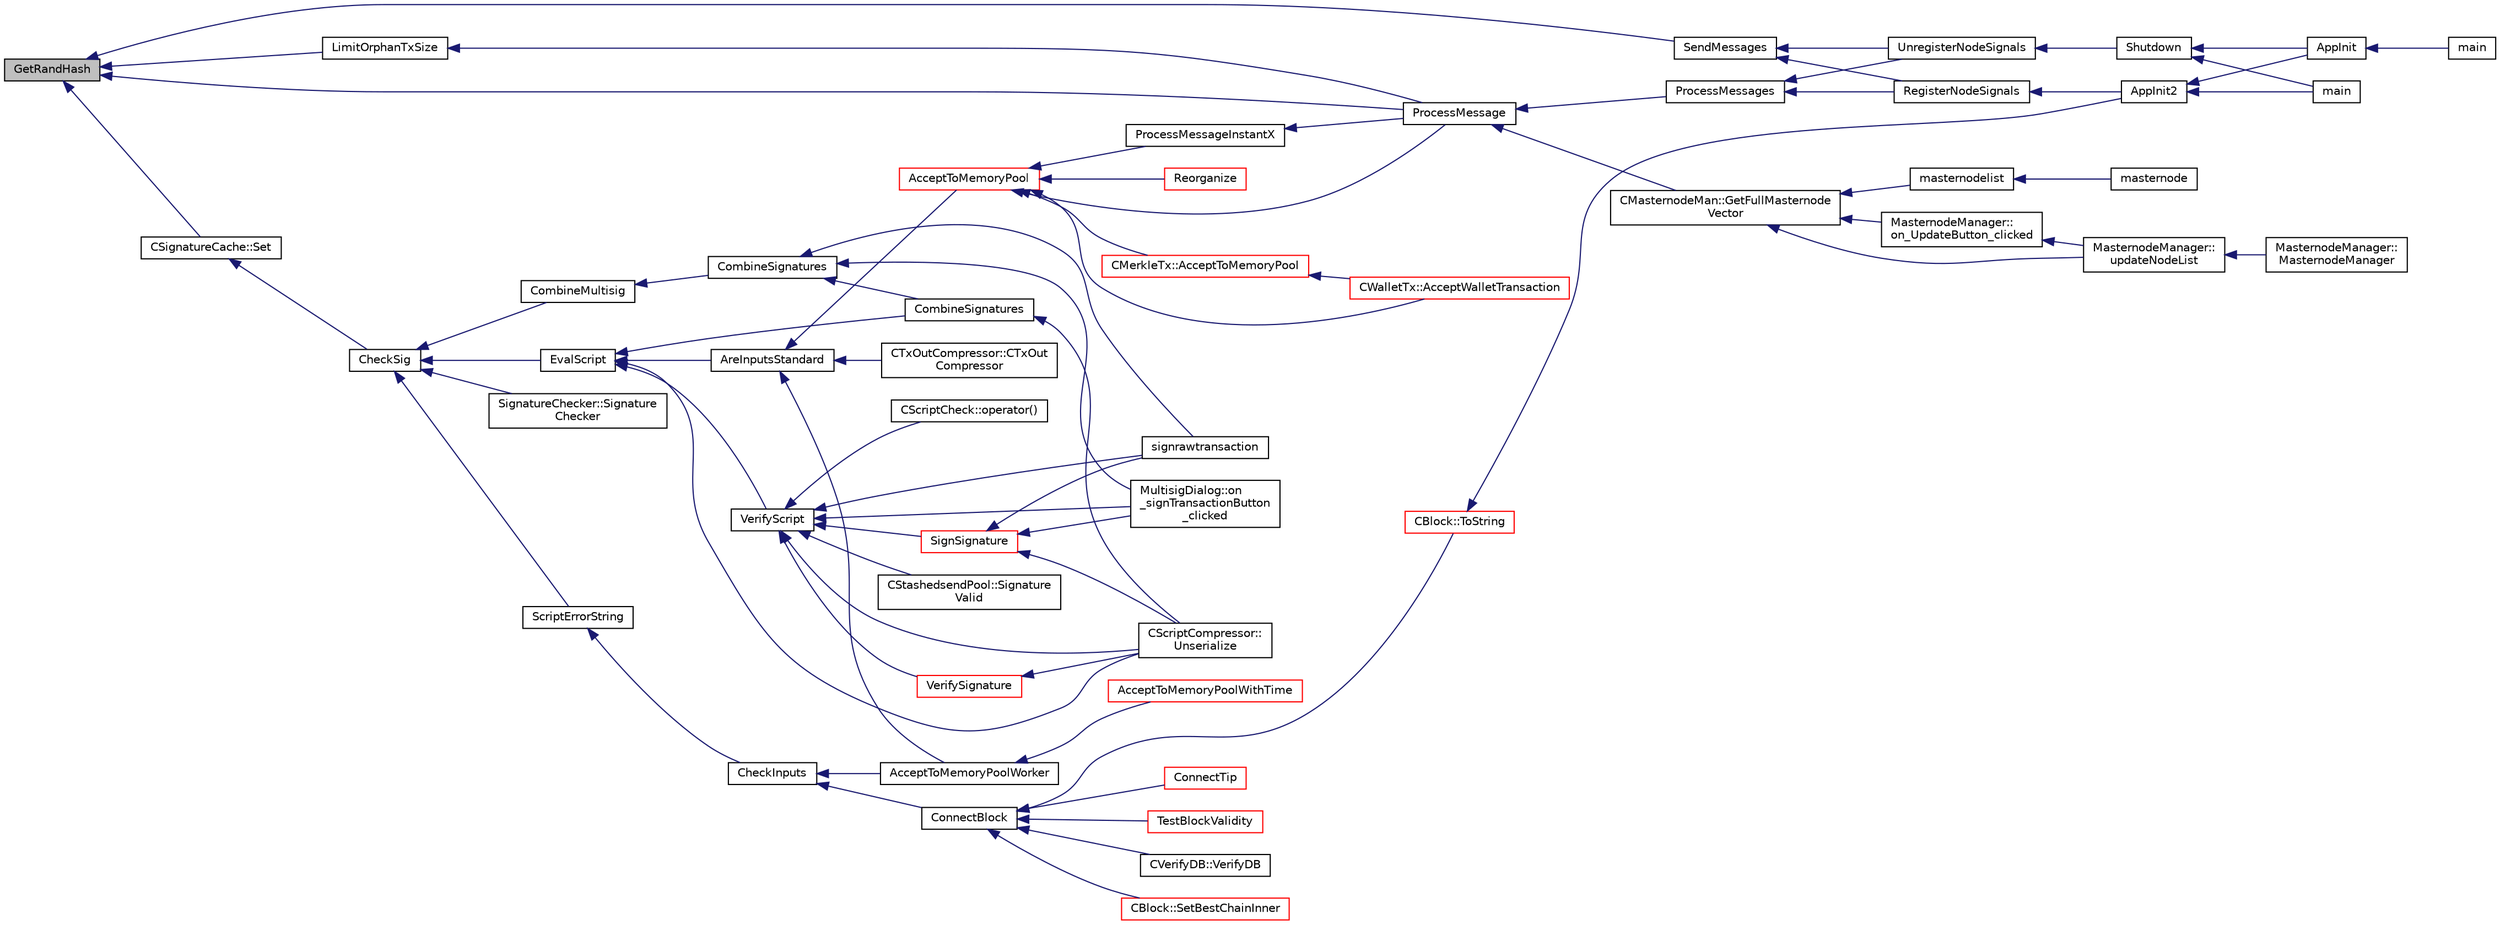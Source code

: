 digraph "GetRandHash"
{
  edge [fontname="Helvetica",fontsize="10",labelfontname="Helvetica",labelfontsize="10"];
  node [fontname="Helvetica",fontsize="10",shape=record];
  rankdir="LR";
  Node3321 [label="GetRandHash",height=0.2,width=0.4,color="black", fillcolor="grey75", style="filled", fontcolor="black"];
  Node3321 -> Node3322 [dir="back",color="midnightblue",fontsize="10",style="solid",fontname="Helvetica"];
  Node3322 [label="LimitOrphanTxSize",height=0.2,width=0.4,color="black", fillcolor="white", style="filled",URL="$df/d0a/main_8cpp.html#a03c1ac9fc43feb8f1d67e92f17cceb38"];
  Node3322 -> Node3323 [dir="back",color="midnightblue",fontsize="10",style="solid",fontname="Helvetica"];
  Node3323 [label="ProcessMessage",height=0.2,width=0.4,color="black", fillcolor="white", style="filled",URL="$df/d0a/main_8cpp.html#a8ba92b1a4bce3c835e887a9073d17d8e"];
  Node3323 -> Node3324 [dir="back",color="midnightblue",fontsize="10",style="solid",fontname="Helvetica"];
  Node3324 [label="ProcessMessages",height=0.2,width=0.4,color="black", fillcolor="white", style="filled",URL="$d4/dbf/main_8h.html#a196f9318f02448b85b28d612698934fd"];
  Node3324 -> Node3325 [dir="back",color="midnightblue",fontsize="10",style="solid",fontname="Helvetica"];
  Node3325 [label="RegisterNodeSignals",height=0.2,width=0.4,color="black", fillcolor="white", style="filled",URL="$d4/dbf/main_8h.html#ab02615ff65f91d69f8d786ec900baa8a",tooltip="Register with a network node to receive its signals. "];
  Node3325 -> Node3326 [dir="back",color="midnightblue",fontsize="10",style="solid",fontname="Helvetica"];
  Node3326 [label="AppInit2",height=0.2,width=0.4,color="black", fillcolor="white", style="filled",URL="$d8/dc0/init_8h.html#a1a4c1bfbf6ba1db77e988b89b9cadfd3",tooltip="Initialize ion. "];
  Node3326 -> Node3327 [dir="back",color="midnightblue",fontsize="10",style="solid",fontname="Helvetica"];
  Node3327 [label="AppInit",height=0.2,width=0.4,color="black", fillcolor="white", style="filled",URL="$d4/d35/iond_8cpp.html#ac59316b767e6984e1285f0531275286b"];
  Node3327 -> Node3328 [dir="back",color="midnightblue",fontsize="10",style="solid",fontname="Helvetica"];
  Node3328 [label="main",height=0.2,width=0.4,color="black", fillcolor="white", style="filled",URL="$d4/d35/iond_8cpp.html#a0ddf1224851353fc92bfbff6f499fa97"];
  Node3326 -> Node3329 [dir="back",color="midnightblue",fontsize="10",style="solid",fontname="Helvetica"];
  Node3329 [label="main",height=0.2,width=0.4,color="black", fillcolor="white", style="filled",URL="$d5/d2d/ion_8cpp.html#a0ddf1224851353fc92bfbff6f499fa97"];
  Node3324 -> Node3330 [dir="back",color="midnightblue",fontsize="10",style="solid",fontname="Helvetica"];
  Node3330 [label="UnregisterNodeSignals",height=0.2,width=0.4,color="black", fillcolor="white", style="filled",URL="$d4/dbf/main_8h.html#a3ef0cc6e9d9d6435ee2a5569244d6ebd",tooltip="Unregister a network node. "];
  Node3330 -> Node3331 [dir="back",color="midnightblue",fontsize="10",style="solid",fontname="Helvetica"];
  Node3331 [label="Shutdown",height=0.2,width=0.4,color="black", fillcolor="white", style="filled",URL="$d8/dc0/init_8h.html#ac5f038c2b480cf9ef5e19e3eba8dbaf9"];
  Node3331 -> Node3327 [dir="back",color="midnightblue",fontsize="10",style="solid",fontname="Helvetica"];
  Node3331 -> Node3329 [dir="back",color="midnightblue",fontsize="10",style="solid",fontname="Helvetica"];
  Node3323 -> Node3332 [dir="back",color="midnightblue",fontsize="10",style="solid",fontname="Helvetica"];
  Node3332 [label="CMasternodeMan::GetFullMasternode\lVector",height=0.2,width=0.4,color="black", fillcolor="white", style="filled",URL="$dc/d6b/class_c_masternode_man.html#ab39e213a7601e1bef2eba1d5d63206f5"];
  Node3332 -> Node3333 [dir="back",color="midnightblue",fontsize="10",style="solid",fontname="Helvetica"];
  Node3333 [label="MasternodeManager::\lupdateNodeList",height=0.2,width=0.4,color="black", fillcolor="white", style="filled",URL="$d9/d70/class_masternode_manager.html#a5485a8bd6ccf673027165cc1207dfae9"];
  Node3333 -> Node3334 [dir="back",color="midnightblue",fontsize="10",style="solid",fontname="Helvetica"];
  Node3334 [label="MasternodeManager::\lMasternodeManager",height=0.2,width=0.4,color="black", fillcolor="white", style="filled",URL="$d9/d70/class_masternode_manager.html#ad18cb99065e056e6b791e2356de826bf"];
  Node3332 -> Node3335 [dir="back",color="midnightblue",fontsize="10",style="solid",fontname="Helvetica"];
  Node3335 [label="MasternodeManager::\lon_UpdateButton_clicked",height=0.2,width=0.4,color="black", fillcolor="white", style="filled",URL="$d9/d70/class_masternode_manager.html#ae8d07b4d869e3eb09fe1be445eff0430"];
  Node3335 -> Node3333 [dir="back",color="midnightblue",fontsize="10",style="solid",fontname="Helvetica"];
  Node3332 -> Node3336 [dir="back",color="midnightblue",fontsize="10",style="solid",fontname="Helvetica"];
  Node3336 [label="masternodelist",height=0.2,width=0.4,color="black", fillcolor="white", style="filled",URL="$d5/d6b/rpcstashedsend_8cpp.html#a3a7ed7e37f21eb2912afc6e776f7236c"];
  Node3336 -> Node3337 [dir="back",color="midnightblue",fontsize="10",style="solid",fontname="Helvetica"];
  Node3337 [label="masternode",height=0.2,width=0.4,color="black", fillcolor="white", style="filled",URL="$d5/d6b/rpcstashedsend_8cpp.html#a30609e443aeb47c29ed0878d16b1b5e1"];
  Node3321 -> Node3323 [dir="back",color="midnightblue",fontsize="10",style="solid",fontname="Helvetica"];
  Node3321 -> Node3338 [dir="back",color="midnightblue",fontsize="10",style="solid",fontname="Helvetica"];
  Node3338 [label="SendMessages",height=0.2,width=0.4,color="black", fillcolor="white", style="filled",URL="$d4/dbf/main_8h.html#a711a5bdb30c9c9bbdc83011b1cbbe2f3"];
  Node3338 -> Node3325 [dir="back",color="midnightblue",fontsize="10",style="solid",fontname="Helvetica"];
  Node3338 -> Node3330 [dir="back",color="midnightblue",fontsize="10",style="solid",fontname="Helvetica"];
  Node3321 -> Node3339 [dir="back",color="midnightblue",fontsize="10",style="solid",fontname="Helvetica"];
  Node3339 [label="CSignatureCache::Set",height=0.2,width=0.4,color="black", fillcolor="white", style="filled",URL="$df/d87/class_c_signature_cache.html#ac2e63052c7b13f73fa0f6f4624e29c07"];
  Node3339 -> Node3340 [dir="back",color="midnightblue",fontsize="10",style="solid",fontname="Helvetica"];
  Node3340 [label="CheckSig",height=0.2,width=0.4,color="black", fillcolor="white", style="filled",URL="$dd/d0f/script_8cpp.html#af1a7eb0123f11ad1154249f4a4c1a9d1"];
  Node3340 -> Node3341 [dir="back",color="midnightblue",fontsize="10",style="solid",fontname="Helvetica"];
  Node3341 [label="ScriptErrorString",height=0.2,width=0.4,color="black", fillcolor="white", style="filled",URL="$de/d7f/script_8h.html#a5a9f070c3285c528226eef27820d9aa9"];
  Node3341 -> Node3342 [dir="back",color="midnightblue",fontsize="10",style="solid",fontname="Helvetica"];
  Node3342 [label="CheckInputs",height=0.2,width=0.4,color="black", fillcolor="white", style="filled",URL="$dd/d7d/validation_8cpp.html#a48897c72856156ef5606fc27fe1954f3",tooltip="Check whether all inputs of this transaction are valid (no double spends, scripts & sigs..."];
  Node3342 -> Node3343 [dir="back",color="midnightblue",fontsize="10",style="solid",fontname="Helvetica"];
  Node3343 [label="AcceptToMemoryPoolWorker",height=0.2,width=0.4,color="black", fillcolor="white", style="filled",URL="$dd/d7d/validation_8cpp.html#a274b0623037c72315662a07ecf760176"];
  Node3343 -> Node3344 [dir="back",color="midnightblue",fontsize="10",style="solid",fontname="Helvetica"];
  Node3344 [label="AcceptToMemoryPoolWithTime",height=0.2,width=0.4,color="red", fillcolor="white", style="filled",URL="$dd/d7d/validation_8cpp.html#a7e5d2eb678cdda338b2dc803a2d4999f",tooltip="(try to) add transaction to memory pool with a specified acceptance time "];
  Node3342 -> Node3354 [dir="back",color="midnightblue",fontsize="10",style="solid",fontname="Helvetica"];
  Node3354 [label="ConnectBlock",height=0.2,width=0.4,color="black", fillcolor="white", style="filled",URL="$dd/d7d/validation_8cpp.html#afafbb35ee38b98e832fcb8b159942055",tooltip="Apply the effects of this block (with given index) on the UTXO set represented by coins..."];
  Node3354 -> Node3355 [dir="back",color="midnightblue",fontsize="10",style="solid",fontname="Helvetica"];
  Node3355 [label="CBlock::SetBestChainInner",height=0.2,width=0.4,color="red", fillcolor="white", style="filled",URL="$d3/d51/class_c_block.html#a82c90ccbecf89a38ff56d8429514e2c2"];
  Node3354 -> Node3360 [dir="back",color="midnightblue",fontsize="10",style="solid",fontname="Helvetica"];
  Node3360 [label="CBlock::ToString",height=0.2,width=0.4,color="red", fillcolor="white", style="filled",URL="$d3/d51/class_c_block.html#a0e8a98f10831c00ae76b3a831c4804e5"];
  Node3360 -> Node3326 [dir="back",color="midnightblue",fontsize="10",style="solid",fontname="Helvetica"];
  Node3354 -> Node3366 [dir="back",color="midnightblue",fontsize="10",style="solid",fontname="Helvetica"];
  Node3366 [label="ConnectTip",height=0.2,width=0.4,color="red", fillcolor="white", style="filled",URL="$dd/d7d/validation_8cpp.html#a6aed3630ddc1f0822daf257250d4799a",tooltip="Connect a new block to chainActive. "];
  Node3354 -> Node3367 [dir="back",color="midnightblue",fontsize="10",style="solid",fontname="Helvetica"];
  Node3367 [label="TestBlockValidity",height=0.2,width=0.4,color="red", fillcolor="white", style="filled",URL="$db/d38/validation_8h.html#a12c39e969c9077605ae8a91730fb78d3",tooltip="Check a block is completely valid from start to finish (only works on top of our current best block..."];
  Node3354 -> Node3369 [dir="back",color="midnightblue",fontsize="10",style="solid",fontname="Helvetica"];
  Node3369 [label="CVerifyDB::VerifyDB",height=0.2,width=0.4,color="black", fillcolor="white", style="filled",URL="$d7/da0/class_c_verify_d_b.html#af12e07230f20d23cf01d417d0e785c49"];
  Node3340 -> Node3370 [dir="back",color="midnightblue",fontsize="10",style="solid",fontname="Helvetica"];
  Node3370 [label="EvalScript",height=0.2,width=0.4,color="black", fillcolor="white", style="filled",URL="$de/d7f/script_8h.html#a7f55c113b0164f50f214d94996b6b02a"];
  Node3370 -> Node3371 [dir="back",color="midnightblue",fontsize="10",style="solid",fontname="Helvetica"];
  Node3371 [label="AreInputsStandard",height=0.2,width=0.4,color="black", fillcolor="white", style="filled",URL="$d4/dbf/main_8h.html#a29901e539b487e09c90ff90c7560bd9d",tooltip="Check for standard transaction types. "];
  Node3371 -> Node3372 [dir="back",color="midnightblue",fontsize="10",style="solid",fontname="Helvetica"];
  Node3372 [label="AcceptToMemoryPool",height=0.2,width=0.4,color="red", fillcolor="white", style="filled",URL="$d4/dbf/main_8h.html#addea0e425b693b4c1be712c3ead94568",tooltip="(try to) add transaction to memory pool "];
  Node3372 -> Node3373 [dir="back",color="midnightblue",fontsize="10",style="solid",fontname="Helvetica"];
  Node3373 [label="ProcessMessageInstantX",height=0.2,width=0.4,color="black", fillcolor="white", style="filled",URL="$d6/d5f/instantx_8h.html#aa516cb499ead2691d8ab216a499db5d0"];
  Node3373 -> Node3323 [dir="back",color="midnightblue",fontsize="10",style="solid",fontname="Helvetica"];
  Node3372 -> Node3374 [dir="back",color="midnightblue",fontsize="10",style="solid",fontname="Helvetica"];
  Node3374 [label="CMerkleTx::AcceptToMemoryPool",height=0.2,width=0.4,color="red", fillcolor="white", style="filled",URL="$d1/dff/class_c_merkle_tx.html#a61126e811a53b941b3efdf5a4e83db90"];
  Node3374 -> Node3375 [dir="back",color="midnightblue",fontsize="10",style="solid",fontname="Helvetica"];
  Node3375 [label="CWalletTx::AcceptWalletTransaction",height=0.2,width=0.4,color="red", fillcolor="white", style="filled",URL="$d6/d53/class_c_wallet_tx.html#af6d1a5a731bb69e1d94de84eb6fd15a5"];
  Node3372 -> Node3375 [dir="back",color="midnightblue",fontsize="10",style="solid",fontname="Helvetica"];
  Node3372 -> Node3401 [dir="back",color="midnightblue",fontsize="10",style="solid",fontname="Helvetica"];
  Node3401 [label="Reorganize",height=0.2,width=0.4,color="red", fillcolor="white", style="filled",URL="$df/d0a/main_8cpp.html#ad8e09920f5a3ce2670c5efa26ef65227"];
  Node3372 -> Node3323 [dir="back",color="midnightblue",fontsize="10",style="solid",fontname="Helvetica"];
  Node3371 -> Node3435 [dir="back",color="midnightblue",fontsize="10",style="solid",fontname="Helvetica"];
  Node3435 [label="CTxOutCompressor::CTxOut\lCompressor",height=0.2,width=0.4,color="black", fillcolor="white", style="filled",URL="$d9/d8d/class_c_tx_out_compressor.html#a38ef1033989cd003de65598620d15cea"];
  Node3371 -> Node3343 [dir="back",color="midnightblue",fontsize="10",style="solid",fontname="Helvetica"];
  Node3370 -> Node3436 [dir="back",color="midnightblue",fontsize="10",style="solid",fontname="Helvetica"];
  Node3436 [label="VerifyScript",height=0.2,width=0.4,color="black", fillcolor="white", style="filled",URL="$de/d7f/script_8h.html#a995f521b6ca4a8bfbd02d4cfe226feb6"];
  Node3436 -> Node3437 [dir="back",color="midnightblue",fontsize="10",style="solid",fontname="Helvetica"];
  Node3437 [label="MultisigDialog::on\l_signTransactionButton\l_clicked",height=0.2,width=0.4,color="black", fillcolor="white", style="filled",URL="$d4/df4/class_multisig_dialog.html#ad277ce76887dfbbec511486d3c1d2bc4"];
  Node3436 -> Node3438 [dir="back",color="midnightblue",fontsize="10",style="solid",fontname="Helvetica"];
  Node3438 [label="signrawtransaction",height=0.2,width=0.4,color="black", fillcolor="white", style="filled",URL="$dc/da8/rpcrawtransaction_8cpp.html#aa0d151e35c0ad5ec82df451a833aeadb"];
  Node3436 -> Node3439 [dir="back",color="midnightblue",fontsize="10",style="solid",fontname="Helvetica"];
  Node3439 [label="SignSignature",height=0.2,width=0.4,color="red", fillcolor="white", style="filled",URL="$de/d7f/script_8h.html#aca7dc730fd42e706b2c912ba32b65a36"];
  Node3439 -> Node3437 [dir="back",color="midnightblue",fontsize="10",style="solid",fontname="Helvetica"];
  Node3439 -> Node3438 [dir="back",color="midnightblue",fontsize="10",style="solid",fontname="Helvetica"];
  Node3439 -> Node3441 [dir="back",color="midnightblue",fontsize="10",style="solid",fontname="Helvetica"];
  Node3441 [label="CScriptCompressor::\lUnserialize",height=0.2,width=0.4,color="black", fillcolor="white", style="filled",URL="$d3/dfb/class_c_script_compressor.html#a016fa6e3d2735d95fcf773271da073d5"];
  Node3436 -> Node3456 [dir="back",color="midnightblue",fontsize="10",style="solid",fontname="Helvetica"];
  Node3456 [label="VerifySignature",height=0.2,width=0.4,color="red", fillcolor="white", style="filled",URL="$de/d7f/script_8h.html#a3bebacccf5ed6d80e80889b65830f893"];
  Node3456 -> Node3441 [dir="back",color="midnightblue",fontsize="10",style="solid",fontname="Helvetica"];
  Node3436 -> Node3441 [dir="back",color="midnightblue",fontsize="10",style="solid",fontname="Helvetica"];
  Node3436 -> Node3495 [dir="back",color="midnightblue",fontsize="10",style="solid",fontname="Helvetica"];
  Node3495 [label="CStashedsendPool::Signature\lValid",height=0.2,width=0.4,color="black", fillcolor="white", style="filled",URL="$dd/d8a/class_c_stashedsend_pool.html#aac0148eb0e63ce636545a18522f7f59b",tooltip="Check to make sure a signature matches an input in the pool. "];
  Node3436 -> Node3496 [dir="back",color="midnightblue",fontsize="10",style="solid",fontname="Helvetica"];
  Node3496 [label="CScriptCheck::operator()",height=0.2,width=0.4,color="black", fillcolor="white", style="filled",URL="$df/d12/class_c_script_check.html#a108d4c713338308be3867ed4e65b80c5"];
  Node3370 -> Node3497 [dir="back",color="midnightblue",fontsize="10",style="solid",fontname="Helvetica"];
  Node3497 [label="CombineSignatures",height=0.2,width=0.4,color="black", fillcolor="white", style="filled",URL="$de/d7f/script_8h.html#af2e061fe8f5ec7708f28db4628ff5c10"];
  Node3497 -> Node3441 [dir="back",color="midnightblue",fontsize="10",style="solid",fontname="Helvetica"];
  Node3370 -> Node3441 [dir="back",color="midnightblue",fontsize="10",style="solid",fontname="Helvetica"];
  Node3340 -> Node3498 [dir="back",color="midnightblue",fontsize="10",style="solid",fontname="Helvetica"];
  Node3498 [label="CombineMultisig",height=0.2,width=0.4,color="black", fillcolor="white", style="filled",URL="$dd/d0f/script_8cpp.html#a1d62cd216f093d9e80a7e34d8b866021"];
  Node3498 -> Node3499 [dir="back",color="midnightblue",fontsize="10",style="solid",fontname="Helvetica"];
  Node3499 [label="CombineSignatures",height=0.2,width=0.4,color="black", fillcolor="white", style="filled",URL="$dd/d0f/script_8cpp.html#a79ba74edb86e8e00eef84202dd5dea43"];
  Node3499 -> Node3437 [dir="back",color="midnightblue",fontsize="10",style="solid",fontname="Helvetica"];
  Node3499 -> Node3438 [dir="back",color="midnightblue",fontsize="10",style="solid",fontname="Helvetica"];
  Node3499 -> Node3497 [dir="back",color="midnightblue",fontsize="10",style="solid",fontname="Helvetica"];
  Node3340 -> Node3500 [dir="back",color="midnightblue",fontsize="10",style="solid",fontname="Helvetica"];
  Node3500 [label="SignatureChecker::Signature\lChecker",height=0.2,width=0.4,color="black", fillcolor="white", style="filled",URL="$da/d89/class_signature_checker.html#a698e6832345449c494a12960f173d6a1"];
}
